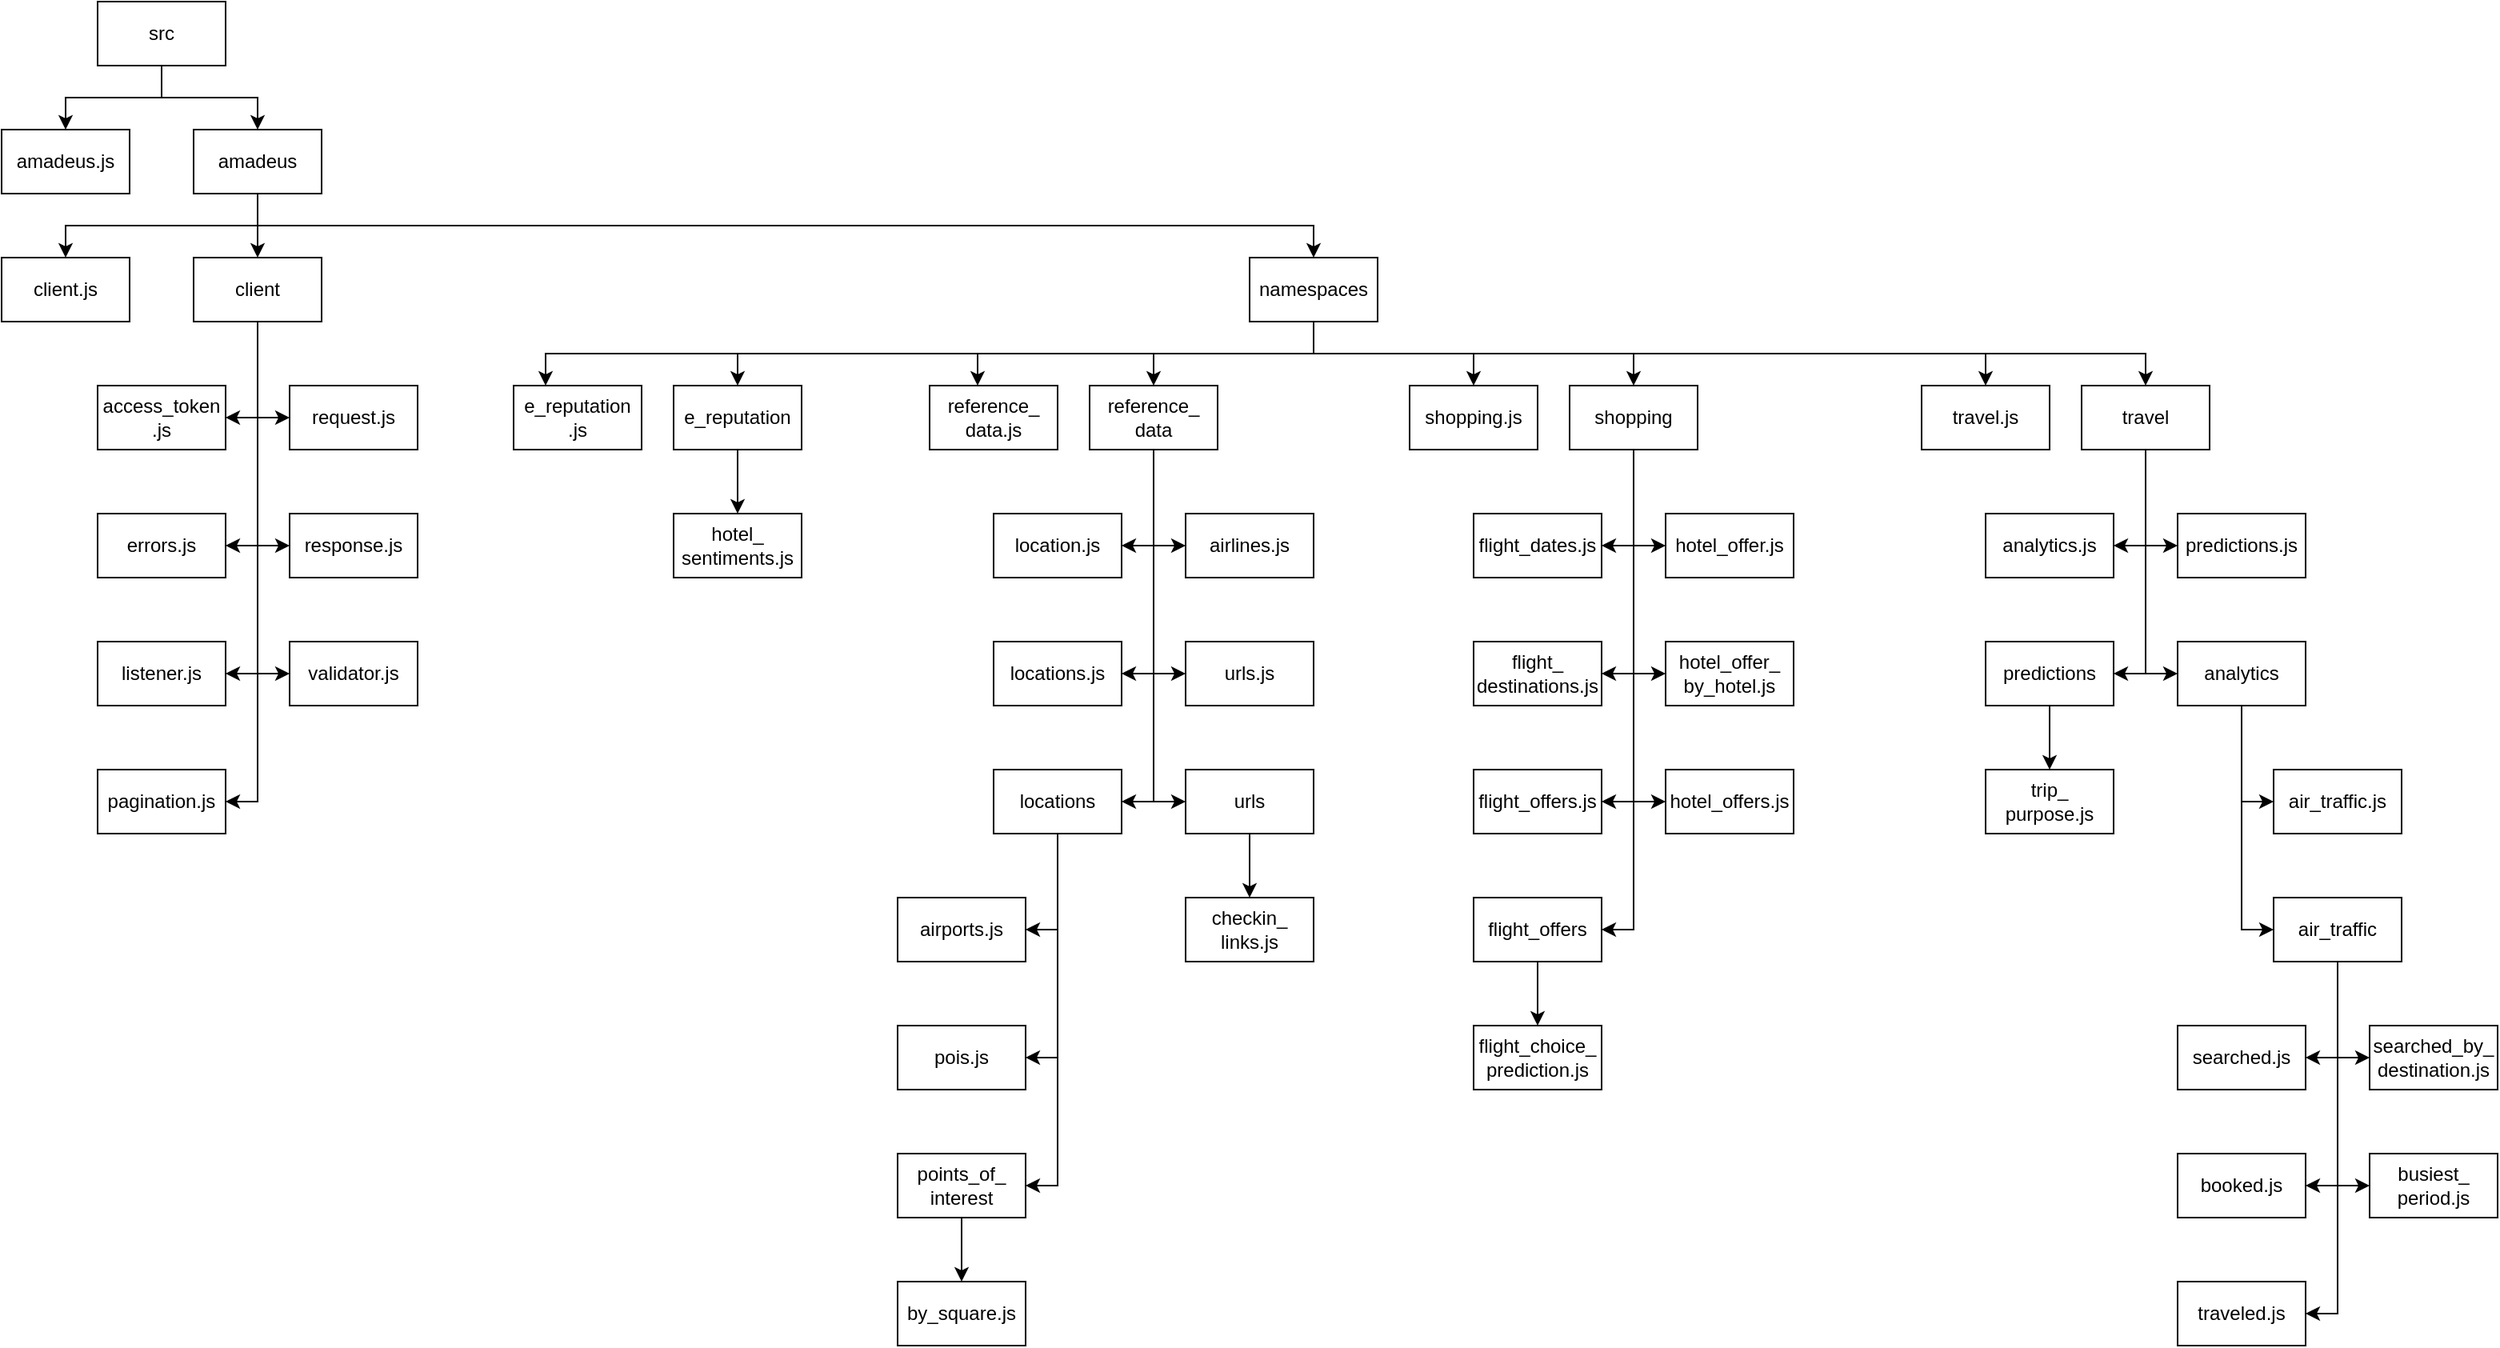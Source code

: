 <mxfile version="12.6.4" type="github">
  <diagram id="prtHgNgQTEPvFCAcTncT" name="src-decomposition">
    <mxGraphModel dx="988" dy="621" grid="1" gridSize="10" guides="1" tooltips="1" connect="1" arrows="1" fold="1" page="1" pageScale="1" pageWidth="1169" pageHeight="827" math="0" shadow="0">
      <root>
        <mxCell id="0"/>
        <mxCell id="1" parent="0"/>
        <mxCell id="J3iDojfl_nDklo9Nrg6n-16" style="edgeStyle=orthogonalEdgeStyle;rounded=0;orthogonalLoop=1;jettySize=auto;html=1;entryX=0.5;entryY=0;entryDx=0;entryDy=0;" edge="1" parent="1" source="J3iDojfl_nDklo9Nrg6n-1" target="J3iDojfl_nDklo9Nrg6n-2">
          <mxGeometry relative="1" as="geometry"/>
        </mxCell>
        <mxCell id="J3iDojfl_nDklo9Nrg6n-17" style="edgeStyle=orthogonalEdgeStyle;rounded=0;orthogonalLoop=1;jettySize=auto;html=1;entryX=0.5;entryY=0;entryDx=0;entryDy=0;" edge="1" parent="1" source="J3iDojfl_nDklo9Nrg6n-1" target="J3iDojfl_nDklo9Nrg6n-3">
          <mxGeometry relative="1" as="geometry"/>
        </mxCell>
        <mxCell id="J3iDojfl_nDklo9Nrg6n-1" value="src" style="rounded=0;whiteSpace=wrap;html=1;" vertex="1" parent="1">
          <mxGeometry x="100" y="40" width="80" height="40" as="geometry"/>
        </mxCell>
        <mxCell id="J3iDojfl_nDklo9Nrg6n-2" value="amadeus.js&lt;span style=&quot;color: rgba(0 , 0 , 0 , 0) ; font-family: monospace ; font-size: 0px ; white-space: nowrap&quot;&gt;%3CmxGraphModel%3E%3Croot%3E%3CmxCell%20id%3D%220%22%2F%3E%3CmxCell%20id%3D%221%22%20parent%3D%220%22%2F%3E%3CmxCell%20id%3D%222%22%20value%3D%22src%22%20style%3D%22rounded%3D0%3BwhiteSpace%3Dwrap%3Bhtml%3D1%3B%22%20vertex%3D%221%22%20parent%3D%221%22%3E%3CmxGeometry%20x%3D%22280%22%20y%3D%2240%22%20width%3D%2280%22%20height%3D%2240%22%20as%3D%22geometry%22%2F%3E%3C%2FmxCell%3E%3C%2Froot%3E%3C%2FmxGraphModel%3E&lt;/span&gt;" style="rounded=0;whiteSpace=wrap;html=1;" vertex="1" parent="1">
          <mxGeometry x="40" y="120" width="80" height="40" as="geometry"/>
        </mxCell>
        <mxCell id="J3iDojfl_nDklo9Nrg6n-18" style="edgeStyle=orthogonalEdgeStyle;rounded=0;orthogonalLoop=1;jettySize=auto;html=1;entryX=0.5;entryY=0;entryDx=0;entryDy=0;" edge="1" parent="1" source="J3iDojfl_nDklo9Nrg6n-3" target="J3iDojfl_nDklo9Nrg6n-4">
          <mxGeometry relative="1" as="geometry">
            <Array as="points">
              <mxPoint x="200" y="180"/>
              <mxPoint x="80" y="180"/>
            </Array>
          </mxGeometry>
        </mxCell>
        <mxCell id="J3iDojfl_nDklo9Nrg6n-19" style="edgeStyle=orthogonalEdgeStyle;rounded=0;orthogonalLoop=1;jettySize=auto;html=1;entryX=0.5;entryY=0;entryDx=0;entryDy=0;" edge="1" parent="1" source="J3iDojfl_nDklo9Nrg6n-3" target="J3iDojfl_nDklo9Nrg6n-5">
          <mxGeometry relative="1" as="geometry"/>
        </mxCell>
        <mxCell id="J3iDojfl_nDklo9Nrg6n-20" style="edgeStyle=orthogonalEdgeStyle;rounded=0;orthogonalLoop=1;jettySize=auto;html=1;entryX=0.5;entryY=0;entryDx=0;entryDy=0;" edge="1" parent="1" source="J3iDojfl_nDklo9Nrg6n-3" target="J3iDojfl_nDklo9Nrg6n-6">
          <mxGeometry relative="1" as="geometry">
            <Array as="points">
              <mxPoint x="200" y="180"/>
              <mxPoint x="860" y="180"/>
            </Array>
          </mxGeometry>
        </mxCell>
        <mxCell id="J3iDojfl_nDklo9Nrg6n-3" value="amadeus" style="rounded=0;whiteSpace=wrap;html=1;" vertex="1" parent="1">
          <mxGeometry x="160" y="120" width="80" height="40" as="geometry"/>
        </mxCell>
        <mxCell id="J3iDojfl_nDklo9Nrg6n-4" value="client.js" style="rounded=0;whiteSpace=wrap;html=1;" vertex="1" parent="1">
          <mxGeometry x="40" y="200" width="80" height="40" as="geometry"/>
        </mxCell>
        <mxCell id="J3iDojfl_nDklo9Nrg6n-23" style="edgeStyle=orthogonalEdgeStyle;rounded=0;orthogonalLoop=1;jettySize=auto;html=1;entryX=1;entryY=0.5;entryDx=0;entryDy=0;" edge="1" parent="1" source="J3iDojfl_nDklo9Nrg6n-5" target="J3iDojfl_nDklo9Nrg6n-7">
          <mxGeometry relative="1" as="geometry"/>
        </mxCell>
        <mxCell id="J3iDojfl_nDklo9Nrg6n-24" style="edgeStyle=orthogonalEdgeStyle;rounded=0;orthogonalLoop=1;jettySize=auto;html=1;entryX=1;entryY=0.5;entryDx=0;entryDy=0;" edge="1" parent="1" source="J3iDojfl_nDklo9Nrg6n-5" target="J3iDojfl_nDklo9Nrg6n-10">
          <mxGeometry relative="1" as="geometry"/>
        </mxCell>
        <mxCell id="J3iDojfl_nDklo9Nrg6n-25" style="edgeStyle=orthogonalEdgeStyle;rounded=0;orthogonalLoop=1;jettySize=auto;html=1;entryX=1;entryY=0.5;entryDx=0;entryDy=0;" edge="1" parent="1" source="J3iDojfl_nDklo9Nrg6n-5" target="J3iDojfl_nDklo9Nrg6n-11">
          <mxGeometry relative="1" as="geometry"/>
        </mxCell>
        <mxCell id="J3iDojfl_nDklo9Nrg6n-26" style="edgeStyle=orthogonalEdgeStyle;rounded=0;orthogonalLoop=1;jettySize=auto;html=1;entryX=1;entryY=0.5;entryDx=0;entryDy=0;" edge="1" parent="1" source="J3iDojfl_nDklo9Nrg6n-5" target="J3iDojfl_nDklo9Nrg6n-12">
          <mxGeometry relative="1" as="geometry"/>
        </mxCell>
        <mxCell id="J3iDojfl_nDklo9Nrg6n-27" style="edgeStyle=orthogonalEdgeStyle;rounded=0;orthogonalLoop=1;jettySize=auto;html=1;entryX=0;entryY=0.5;entryDx=0;entryDy=0;" edge="1" parent="1" source="J3iDojfl_nDklo9Nrg6n-5" target="J3iDojfl_nDklo9Nrg6n-13">
          <mxGeometry relative="1" as="geometry"/>
        </mxCell>
        <mxCell id="J3iDojfl_nDklo9Nrg6n-28" style="edgeStyle=orthogonalEdgeStyle;rounded=0;orthogonalLoop=1;jettySize=auto;html=1;entryX=0;entryY=0.5;entryDx=0;entryDy=0;" edge="1" parent="1" source="J3iDojfl_nDklo9Nrg6n-5" target="J3iDojfl_nDklo9Nrg6n-14">
          <mxGeometry relative="1" as="geometry"/>
        </mxCell>
        <mxCell id="J3iDojfl_nDklo9Nrg6n-29" style="edgeStyle=orthogonalEdgeStyle;rounded=0;orthogonalLoop=1;jettySize=auto;html=1;entryX=0;entryY=0.5;entryDx=0;entryDy=0;" edge="1" parent="1" source="J3iDojfl_nDklo9Nrg6n-5" target="J3iDojfl_nDklo9Nrg6n-15">
          <mxGeometry relative="1" as="geometry"/>
        </mxCell>
        <mxCell id="J3iDojfl_nDklo9Nrg6n-5" value="client" style="rounded=0;whiteSpace=wrap;html=1;" vertex="1" parent="1">
          <mxGeometry x="160" y="200" width="80" height="40" as="geometry"/>
        </mxCell>
        <mxCell id="J3iDojfl_nDklo9Nrg6n-81" style="edgeStyle=orthogonalEdgeStyle;rounded=0;orthogonalLoop=1;jettySize=auto;html=1;" edge="1" parent="1" source="J3iDojfl_nDklo9Nrg6n-6" target="J3iDojfl_nDklo9Nrg6n-30">
          <mxGeometry relative="1" as="geometry">
            <Array as="points">
              <mxPoint x="860" y="260"/>
              <mxPoint x="380" y="260"/>
            </Array>
          </mxGeometry>
        </mxCell>
        <mxCell id="J3iDojfl_nDklo9Nrg6n-82" style="edgeStyle=orthogonalEdgeStyle;rounded=0;orthogonalLoop=1;jettySize=auto;html=1;entryX=0.5;entryY=0;entryDx=0;entryDy=0;" edge="1" parent="1" source="J3iDojfl_nDklo9Nrg6n-6" target="J3iDojfl_nDklo9Nrg6n-31">
          <mxGeometry relative="1" as="geometry">
            <Array as="points">
              <mxPoint x="860" y="260"/>
              <mxPoint x="500" y="260"/>
            </Array>
          </mxGeometry>
        </mxCell>
        <mxCell id="J3iDojfl_nDklo9Nrg6n-83" style="edgeStyle=orthogonalEdgeStyle;rounded=0;orthogonalLoop=1;jettySize=auto;html=1;exitX=0.5;exitY=1;exitDx=0;exitDy=0;" edge="1" parent="1" source="J3iDojfl_nDklo9Nrg6n-6" target="J3iDojfl_nDklo9Nrg6n-32">
          <mxGeometry relative="1" as="geometry">
            <mxPoint x="910" y="240" as="sourcePoint"/>
            <Array as="points">
              <mxPoint x="860" y="260"/>
              <mxPoint x="650" y="260"/>
            </Array>
          </mxGeometry>
        </mxCell>
        <mxCell id="J3iDojfl_nDklo9Nrg6n-84" style="edgeStyle=orthogonalEdgeStyle;rounded=0;orthogonalLoop=1;jettySize=auto;html=1;entryX=0.5;entryY=0;entryDx=0;entryDy=0;exitX=0.5;exitY=1;exitDx=0;exitDy=0;" edge="1" parent="1" source="J3iDojfl_nDklo9Nrg6n-6" target="J3iDojfl_nDklo9Nrg6n-33">
          <mxGeometry relative="1" as="geometry">
            <mxPoint x="910" y="240" as="sourcePoint"/>
            <Array as="points">
              <mxPoint x="860" y="260"/>
              <mxPoint x="760" y="260"/>
            </Array>
          </mxGeometry>
        </mxCell>
        <mxCell id="J3iDojfl_nDklo9Nrg6n-85" style="edgeStyle=orthogonalEdgeStyle;rounded=0;orthogonalLoop=1;jettySize=auto;html=1;entryX=0.5;entryY=0;entryDx=0;entryDy=0;" edge="1" parent="1" source="J3iDojfl_nDklo9Nrg6n-6" target="J3iDojfl_nDklo9Nrg6n-34">
          <mxGeometry relative="1" as="geometry">
            <Array as="points">
              <mxPoint x="860" y="260"/>
              <mxPoint x="960" y="260"/>
            </Array>
          </mxGeometry>
        </mxCell>
        <mxCell id="J3iDojfl_nDklo9Nrg6n-86" style="edgeStyle=orthogonalEdgeStyle;rounded=0;orthogonalLoop=1;jettySize=auto;html=1;" edge="1" parent="1" source="J3iDojfl_nDklo9Nrg6n-6" target="J3iDojfl_nDklo9Nrg6n-35">
          <mxGeometry relative="1" as="geometry">
            <Array as="points">
              <mxPoint x="860" y="260"/>
              <mxPoint x="1060" y="260"/>
            </Array>
          </mxGeometry>
        </mxCell>
        <mxCell id="J3iDojfl_nDklo9Nrg6n-87" style="edgeStyle=orthogonalEdgeStyle;rounded=0;orthogonalLoop=1;jettySize=auto;html=1;" edge="1" parent="1" source="J3iDojfl_nDklo9Nrg6n-6" target="J3iDojfl_nDklo9Nrg6n-36">
          <mxGeometry relative="1" as="geometry">
            <Array as="points">
              <mxPoint x="860" y="260"/>
              <mxPoint x="1280" y="260"/>
            </Array>
          </mxGeometry>
        </mxCell>
        <mxCell id="J3iDojfl_nDklo9Nrg6n-88" style="edgeStyle=orthogonalEdgeStyle;rounded=0;orthogonalLoop=1;jettySize=auto;html=1;entryX=0.5;entryY=0;entryDx=0;entryDy=0;" edge="1" parent="1" source="J3iDojfl_nDklo9Nrg6n-6" target="J3iDojfl_nDklo9Nrg6n-37">
          <mxGeometry relative="1" as="geometry">
            <Array as="points">
              <mxPoint x="860" y="260"/>
              <mxPoint x="1380" y="260"/>
            </Array>
          </mxGeometry>
        </mxCell>
        <mxCell id="J3iDojfl_nDklo9Nrg6n-6" value="namespaces" style="rounded=0;whiteSpace=wrap;html=1;" vertex="1" parent="1">
          <mxGeometry x="820" y="200" width="80" height="40" as="geometry"/>
        </mxCell>
        <mxCell id="J3iDojfl_nDklo9Nrg6n-7" value="access_token&lt;br&gt;.js" style="rounded=0;whiteSpace=wrap;html=1;" vertex="1" parent="1">
          <mxGeometry x="100" y="280" width="80" height="40" as="geometry"/>
        </mxCell>
        <mxCell id="J3iDojfl_nDklo9Nrg6n-10" value="errors.js" style="rounded=0;whiteSpace=wrap;html=1;" vertex="1" parent="1">
          <mxGeometry x="100" y="360" width="80" height="40" as="geometry"/>
        </mxCell>
        <mxCell id="J3iDojfl_nDklo9Nrg6n-11" value="listener.js" style="rounded=0;whiteSpace=wrap;html=1;" vertex="1" parent="1">
          <mxGeometry x="100" y="440" width="80" height="40" as="geometry"/>
        </mxCell>
        <mxCell id="J3iDojfl_nDklo9Nrg6n-12" value="pagination.js" style="rounded=0;whiteSpace=wrap;html=1;" vertex="1" parent="1">
          <mxGeometry x="100" y="520" width="80" height="40" as="geometry"/>
        </mxCell>
        <mxCell id="J3iDojfl_nDklo9Nrg6n-13" value="request.js" style="rounded=0;whiteSpace=wrap;html=1;" vertex="1" parent="1">
          <mxGeometry x="220" y="280" width="80" height="40" as="geometry"/>
        </mxCell>
        <mxCell id="J3iDojfl_nDklo9Nrg6n-14" value="response.js" style="rounded=0;whiteSpace=wrap;html=1;" vertex="1" parent="1">
          <mxGeometry x="220" y="360" width="80" height="40" as="geometry"/>
        </mxCell>
        <mxCell id="J3iDojfl_nDklo9Nrg6n-15" value="validator.js" style="rounded=0;whiteSpace=wrap;html=1;" vertex="1" parent="1">
          <mxGeometry x="220" y="440" width="80" height="40" as="geometry"/>
        </mxCell>
        <mxCell id="J3iDojfl_nDklo9Nrg6n-30" value="e_reputation&lt;br&gt;.js" style="rounded=0;whiteSpace=wrap;html=1;" vertex="1" parent="1">
          <mxGeometry x="360" y="280" width="80" height="40" as="geometry"/>
        </mxCell>
        <mxCell id="J3iDojfl_nDklo9Nrg6n-50" style="edgeStyle=orthogonalEdgeStyle;rounded=0;orthogonalLoop=1;jettySize=auto;html=1;" edge="1" parent="1" source="J3iDojfl_nDklo9Nrg6n-31" target="J3iDojfl_nDklo9Nrg6n-41">
          <mxGeometry relative="1" as="geometry"/>
        </mxCell>
        <mxCell id="J3iDojfl_nDklo9Nrg6n-31" value="e_reputation" style="rounded=0;whiteSpace=wrap;html=1;" vertex="1" parent="1">
          <mxGeometry x="460" y="280" width="80" height="40" as="geometry"/>
        </mxCell>
        <mxCell id="J3iDojfl_nDklo9Nrg6n-32" value="reference_&lt;br&gt;data.js" style="rounded=0;whiteSpace=wrap;html=1;" vertex="1" parent="1">
          <mxGeometry x="620" y="280" width="80" height="40" as="geometry"/>
        </mxCell>
        <mxCell id="J3iDojfl_nDklo9Nrg6n-70" style="edgeStyle=orthogonalEdgeStyle;rounded=0;orthogonalLoop=1;jettySize=auto;html=1;entryX=1;entryY=0.5;entryDx=0;entryDy=0;" edge="1" parent="1" source="J3iDojfl_nDklo9Nrg6n-33" target="J3iDojfl_nDklo9Nrg6n-59">
          <mxGeometry relative="1" as="geometry"/>
        </mxCell>
        <mxCell id="J3iDojfl_nDklo9Nrg6n-71" style="edgeStyle=orthogonalEdgeStyle;rounded=0;orthogonalLoop=1;jettySize=auto;html=1;entryX=1;entryY=0.5;entryDx=0;entryDy=0;" edge="1" parent="1" source="J3iDojfl_nDklo9Nrg6n-33" target="J3iDojfl_nDklo9Nrg6n-60">
          <mxGeometry relative="1" as="geometry"/>
        </mxCell>
        <mxCell id="J3iDojfl_nDklo9Nrg6n-72" style="edgeStyle=orthogonalEdgeStyle;rounded=0;orthogonalLoop=1;jettySize=auto;html=1;entryX=1;entryY=0.5;entryDx=0;entryDy=0;" edge="1" parent="1" source="J3iDojfl_nDklo9Nrg6n-33" target="J3iDojfl_nDklo9Nrg6n-61">
          <mxGeometry relative="1" as="geometry"/>
        </mxCell>
        <mxCell id="J3iDojfl_nDklo9Nrg6n-73" style="edgeStyle=orthogonalEdgeStyle;rounded=0;orthogonalLoop=1;jettySize=auto;html=1;entryX=0;entryY=0.5;entryDx=0;entryDy=0;" edge="1" parent="1" source="J3iDojfl_nDklo9Nrg6n-33" target="J3iDojfl_nDklo9Nrg6n-62">
          <mxGeometry relative="1" as="geometry"/>
        </mxCell>
        <mxCell id="J3iDojfl_nDklo9Nrg6n-74" style="edgeStyle=orthogonalEdgeStyle;rounded=0;orthogonalLoop=1;jettySize=auto;html=1;entryX=0;entryY=0.5;entryDx=0;entryDy=0;" edge="1" parent="1" source="J3iDojfl_nDklo9Nrg6n-33" target="J3iDojfl_nDklo9Nrg6n-63">
          <mxGeometry relative="1" as="geometry"/>
        </mxCell>
        <mxCell id="J3iDojfl_nDklo9Nrg6n-75" style="edgeStyle=orthogonalEdgeStyle;rounded=0;orthogonalLoop=1;jettySize=auto;html=1;entryX=0;entryY=0.5;entryDx=0;entryDy=0;" edge="1" parent="1" source="J3iDojfl_nDklo9Nrg6n-33" target="J3iDojfl_nDklo9Nrg6n-64">
          <mxGeometry relative="1" as="geometry"/>
        </mxCell>
        <mxCell id="J3iDojfl_nDklo9Nrg6n-33" value="reference_&lt;br&gt;data" style="rounded=0;whiteSpace=wrap;html=1;" vertex="1" parent="1">
          <mxGeometry x="720" y="280" width="80" height="40" as="geometry"/>
        </mxCell>
        <mxCell id="J3iDojfl_nDklo9Nrg6n-34" value="shopping.js" style="rounded=0;whiteSpace=wrap;html=1;" vertex="1" parent="1">
          <mxGeometry x="920" y="280" width="80" height="40" as="geometry"/>
        </mxCell>
        <mxCell id="J3iDojfl_nDklo9Nrg6n-51" style="edgeStyle=orthogonalEdgeStyle;rounded=0;orthogonalLoop=1;jettySize=auto;html=1;entryX=1;entryY=0.5;entryDx=0;entryDy=0;" edge="1" parent="1" source="J3iDojfl_nDklo9Nrg6n-35" target="J3iDojfl_nDklo9Nrg6n-42">
          <mxGeometry relative="1" as="geometry"/>
        </mxCell>
        <mxCell id="J3iDojfl_nDklo9Nrg6n-52" style="edgeStyle=orthogonalEdgeStyle;rounded=0;orthogonalLoop=1;jettySize=auto;html=1;entryX=1;entryY=0.5;entryDx=0;entryDy=0;" edge="1" parent="1" source="J3iDojfl_nDklo9Nrg6n-35" target="J3iDojfl_nDklo9Nrg6n-43">
          <mxGeometry relative="1" as="geometry"/>
        </mxCell>
        <mxCell id="J3iDojfl_nDklo9Nrg6n-53" style="edgeStyle=orthogonalEdgeStyle;rounded=0;orthogonalLoop=1;jettySize=auto;html=1;entryX=1;entryY=0.5;entryDx=0;entryDy=0;" edge="1" parent="1" source="J3iDojfl_nDklo9Nrg6n-35" target="J3iDojfl_nDklo9Nrg6n-44">
          <mxGeometry relative="1" as="geometry"/>
        </mxCell>
        <mxCell id="J3iDojfl_nDklo9Nrg6n-54" style="edgeStyle=orthogonalEdgeStyle;rounded=0;orthogonalLoop=1;jettySize=auto;html=1;entryX=1;entryY=0.5;entryDx=0;entryDy=0;" edge="1" parent="1" source="J3iDojfl_nDklo9Nrg6n-35" target="J3iDojfl_nDklo9Nrg6n-48">
          <mxGeometry relative="1" as="geometry"/>
        </mxCell>
        <mxCell id="J3iDojfl_nDklo9Nrg6n-55" style="edgeStyle=orthogonalEdgeStyle;rounded=0;orthogonalLoop=1;jettySize=auto;html=1;entryX=0;entryY=0.5;entryDx=0;entryDy=0;" edge="1" parent="1" source="J3iDojfl_nDklo9Nrg6n-35" target="J3iDojfl_nDklo9Nrg6n-45">
          <mxGeometry relative="1" as="geometry"/>
        </mxCell>
        <mxCell id="J3iDojfl_nDklo9Nrg6n-56" style="edgeStyle=orthogonalEdgeStyle;rounded=0;orthogonalLoop=1;jettySize=auto;html=1;entryX=0;entryY=0.5;entryDx=0;entryDy=0;" edge="1" parent="1" source="J3iDojfl_nDklo9Nrg6n-35" target="J3iDojfl_nDklo9Nrg6n-46">
          <mxGeometry relative="1" as="geometry"/>
        </mxCell>
        <mxCell id="J3iDojfl_nDklo9Nrg6n-57" style="edgeStyle=orthogonalEdgeStyle;rounded=0;orthogonalLoop=1;jettySize=auto;html=1;entryX=0;entryY=0.5;entryDx=0;entryDy=0;" edge="1" parent="1" source="J3iDojfl_nDklo9Nrg6n-35" target="J3iDojfl_nDklo9Nrg6n-47">
          <mxGeometry relative="1" as="geometry"/>
        </mxCell>
        <mxCell id="J3iDojfl_nDklo9Nrg6n-35" value="shopping" style="rounded=0;whiteSpace=wrap;html=1;" vertex="1" parent="1">
          <mxGeometry x="1020" y="280" width="80" height="40" as="geometry"/>
        </mxCell>
        <mxCell id="J3iDojfl_nDklo9Nrg6n-36" value="travel.js" style="rounded=0;whiteSpace=wrap;html=1;" vertex="1" parent="1">
          <mxGeometry x="1240" y="280" width="80" height="40" as="geometry"/>
        </mxCell>
        <mxCell id="J3iDojfl_nDklo9Nrg6n-103" style="edgeStyle=orthogonalEdgeStyle;rounded=0;orthogonalLoop=1;jettySize=auto;html=1;entryX=1;entryY=0.5;entryDx=0;entryDy=0;" edge="1" parent="1" source="J3iDojfl_nDklo9Nrg6n-37" target="J3iDojfl_nDklo9Nrg6n-89">
          <mxGeometry relative="1" as="geometry"/>
        </mxCell>
        <mxCell id="J3iDojfl_nDklo9Nrg6n-104" style="edgeStyle=orthogonalEdgeStyle;rounded=0;orthogonalLoop=1;jettySize=auto;html=1;entryX=0;entryY=0.5;entryDx=0;entryDy=0;" edge="1" parent="1" source="J3iDojfl_nDklo9Nrg6n-37" target="J3iDojfl_nDklo9Nrg6n-90">
          <mxGeometry relative="1" as="geometry"/>
        </mxCell>
        <mxCell id="J3iDojfl_nDklo9Nrg6n-105" style="edgeStyle=orthogonalEdgeStyle;rounded=0;orthogonalLoop=1;jettySize=auto;html=1;entryX=0;entryY=0.5;entryDx=0;entryDy=0;" edge="1" parent="1" source="J3iDojfl_nDklo9Nrg6n-37" target="J3iDojfl_nDklo9Nrg6n-91">
          <mxGeometry relative="1" as="geometry"/>
        </mxCell>
        <mxCell id="J3iDojfl_nDklo9Nrg6n-106" style="edgeStyle=orthogonalEdgeStyle;rounded=0;orthogonalLoop=1;jettySize=auto;html=1;entryX=1;entryY=0.5;entryDx=0;entryDy=0;" edge="1" parent="1" source="J3iDojfl_nDklo9Nrg6n-37" target="J3iDojfl_nDklo9Nrg6n-92">
          <mxGeometry relative="1" as="geometry">
            <mxPoint x="1310" y="410" as="targetPoint"/>
          </mxGeometry>
        </mxCell>
        <mxCell id="J3iDojfl_nDklo9Nrg6n-37" value="travel" style="rounded=0;whiteSpace=wrap;html=1;" vertex="1" parent="1">
          <mxGeometry x="1340" y="280" width="80" height="40" as="geometry"/>
        </mxCell>
        <mxCell id="J3iDojfl_nDklo9Nrg6n-41" value="hotel_&lt;br&gt;sentiments.js" style="rounded=0;whiteSpace=wrap;html=1;" vertex="1" parent="1">
          <mxGeometry x="460" y="360" width="80" height="40" as="geometry"/>
        </mxCell>
        <mxCell id="J3iDojfl_nDklo9Nrg6n-42" value="flight_dates.js" style="rounded=0;whiteSpace=wrap;html=1;" vertex="1" parent="1">
          <mxGeometry x="960" y="360" width="80" height="40" as="geometry"/>
        </mxCell>
        <mxCell id="J3iDojfl_nDklo9Nrg6n-43" value="flight_&lt;br&gt;destinations.js" style="rounded=0;whiteSpace=wrap;html=1;" vertex="1" parent="1">
          <mxGeometry x="960" y="440" width="80" height="40" as="geometry"/>
        </mxCell>
        <mxCell id="J3iDojfl_nDklo9Nrg6n-44" value="flight_offers.js" style="rounded=0;whiteSpace=wrap;html=1;" vertex="1" parent="1">
          <mxGeometry x="960" y="520" width="80" height="40" as="geometry"/>
        </mxCell>
        <mxCell id="J3iDojfl_nDklo9Nrg6n-45" value="hotel_offer.js" style="rounded=0;whiteSpace=wrap;html=1;" vertex="1" parent="1">
          <mxGeometry x="1080" y="360" width="80" height="40" as="geometry"/>
        </mxCell>
        <mxCell id="J3iDojfl_nDklo9Nrg6n-46" value="hotel_offer_&lt;br&gt;by_hotel.js" style="rounded=0;whiteSpace=wrap;html=1;" vertex="1" parent="1">
          <mxGeometry x="1080" y="440" width="80" height="40" as="geometry"/>
        </mxCell>
        <mxCell id="J3iDojfl_nDklo9Nrg6n-47" value="hotel_offers.js" style="rounded=0;whiteSpace=wrap;html=1;" vertex="1" parent="1">
          <mxGeometry x="1080" y="520" width="80" height="40" as="geometry"/>
        </mxCell>
        <mxCell id="J3iDojfl_nDklo9Nrg6n-58" style="edgeStyle=orthogonalEdgeStyle;rounded=0;orthogonalLoop=1;jettySize=auto;html=1;entryX=0.5;entryY=0;entryDx=0;entryDy=0;" edge="1" parent="1" source="J3iDojfl_nDklo9Nrg6n-48" target="J3iDojfl_nDklo9Nrg6n-49">
          <mxGeometry relative="1" as="geometry"/>
        </mxCell>
        <mxCell id="J3iDojfl_nDklo9Nrg6n-48" value="flight_offers" style="rounded=0;whiteSpace=wrap;html=1;" vertex="1" parent="1">
          <mxGeometry x="960" y="600" width="80" height="40" as="geometry"/>
        </mxCell>
        <mxCell id="J3iDojfl_nDklo9Nrg6n-49" value="flight_choice_&lt;br&gt;prediction.js" style="rounded=0;whiteSpace=wrap;html=1;" vertex="1" parent="1">
          <mxGeometry x="960" y="680" width="80" height="40" as="geometry"/>
        </mxCell>
        <mxCell id="J3iDojfl_nDklo9Nrg6n-59" value="location.js" style="rounded=0;whiteSpace=wrap;html=1;" vertex="1" parent="1">
          <mxGeometry x="660" y="360" width="80" height="40" as="geometry"/>
        </mxCell>
        <mxCell id="J3iDojfl_nDklo9Nrg6n-60" value="locations.js" style="rounded=0;whiteSpace=wrap;html=1;" vertex="1" parent="1">
          <mxGeometry x="660" y="440" width="80" height="40" as="geometry"/>
        </mxCell>
        <mxCell id="J3iDojfl_nDklo9Nrg6n-77" style="edgeStyle=orthogonalEdgeStyle;rounded=0;orthogonalLoop=1;jettySize=auto;html=1;entryX=1;entryY=0.5;entryDx=0;entryDy=0;" edge="1" parent="1" source="J3iDojfl_nDklo9Nrg6n-61" target="J3iDojfl_nDklo9Nrg6n-66">
          <mxGeometry relative="1" as="geometry"/>
        </mxCell>
        <mxCell id="J3iDojfl_nDklo9Nrg6n-78" style="edgeStyle=orthogonalEdgeStyle;rounded=0;orthogonalLoop=1;jettySize=auto;html=1;entryX=1;entryY=0.5;entryDx=0;entryDy=0;" edge="1" parent="1" source="J3iDojfl_nDklo9Nrg6n-61" target="J3iDojfl_nDklo9Nrg6n-67">
          <mxGeometry relative="1" as="geometry"/>
        </mxCell>
        <mxCell id="J3iDojfl_nDklo9Nrg6n-79" style="edgeStyle=orthogonalEdgeStyle;rounded=0;orthogonalLoop=1;jettySize=auto;html=1;entryX=1;entryY=0.5;entryDx=0;entryDy=0;" edge="1" parent="1" source="J3iDojfl_nDklo9Nrg6n-61" target="J3iDojfl_nDklo9Nrg6n-68">
          <mxGeometry relative="1" as="geometry"/>
        </mxCell>
        <mxCell id="J3iDojfl_nDklo9Nrg6n-61" value="locations" style="rounded=0;whiteSpace=wrap;html=1;" vertex="1" parent="1">
          <mxGeometry x="660" y="520" width="80" height="40" as="geometry"/>
        </mxCell>
        <mxCell id="J3iDojfl_nDklo9Nrg6n-62" value="airlines.js&lt;span style=&quot;color: rgba(0 , 0 , 0 , 0) ; font-family: monospace ; font-size: 0px ; white-space: nowrap&quot;&gt;%3CmxGraphModel%3E%3Croot%3E%3CmxCell%20id%3D%220%22%2F%3E%3CmxCell%20id%3D%221%22%20parent%3D%220%22%2F%3E%3CmxCell%20id%3D%222%22%20value%3D%22hotel_%26lt%3Bbr%26gt%3Bsentiments.js%22%20style%3D%22rounded%3D0%3BwhiteSpace%3Dwrap%3Bhtml%3D1%3B%22%20vertex%3D%221%22%20parent%3D%221%22%3E%3CmxGeometry%20x%3D%22440%22%20y%3D%22360%22%20width%3D%2280%22%20height%3D%2240%22%20as%3D%22geometry%22%2F%3E%3C%2FmxCell%3E%3C%2Froot%3E%3C%2FmxGraphModel%3E&lt;/span&gt;" style="rounded=0;whiteSpace=wrap;html=1;" vertex="1" parent="1">
          <mxGeometry x="780" y="360" width="80" height="40" as="geometry"/>
        </mxCell>
        <mxCell id="J3iDojfl_nDklo9Nrg6n-63" value="urls.js" style="rounded=0;whiteSpace=wrap;html=1;" vertex="1" parent="1">
          <mxGeometry x="780" y="440" width="80" height="40" as="geometry"/>
        </mxCell>
        <mxCell id="J3iDojfl_nDklo9Nrg6n-76" style="edgeStyle=orthogonalEdgeStyle;rounded=0;orthogonalLoop=1;jettySize=auto;html=1;" edge="1" parent="1" source="J3iDojfl_nDklo9Nrg6n-64" target="J3iDojfl_nDklo9Nrg6n-65">
          <mxGeometry relative="1" as="geometry"/>
        </mxCell>
        <mxCell id="J3iDojfl_nDklo9Nrg6n-64" value="urls" style="rounded=0;whiteSpace=wrap;html=1;" vertex="1" parent="1">
          <mxGeometry x="780" y="520" width="80" height="40" as="geometry"/>
        </mxCell>
        <mxCell id="J3iDojfl_nDklo9Nrg6n-65" value="checkin_&lt;br&gt;links.js" style="rounded=0;whiteSpace=wrap;html=1;" vertex="1" parent="1">
          <mxGeometry x="780" y="600" width="80" height="40" as="geometry"/>
        </mxCell>
        <mxCell id="J3iDojfl_nDklo9Nrg6n-66" value="airports.js" style="rounded=0;whiteSpace=wrap;html=1;" vertex="1" parent="1">
          <mxGeometry x="600" y="600" width="80" height="40" as="geometry"/>
        </mxCell>
        <mxCell id="J3iDojfl_nDklo9Nrg6n-67" value="pois.js" style="rounded=0;whiteSpace=wrap;html=1;" vertex="1" parent="1">
          <mxGeometry x="600" y="680" width="80" height="40" as="geometry"/>
        </mxCell>
        <mxCell id="J3iDojfl_nDklo9Nrg6n-80" style="edgeStyle=orthogonalEdgeStyle;rounded=0;orthogonalLoop=1;jettySize=auto;html=1;entryX=0.5;entryY=0;entryDx=0;entryDy=0;" edge="1" parent="1" source="J3iDojfl_nDklo9Nrg6n-68" target="J3iDojfl_nDklo9Nrg6n-69">
          <mxGeometry relative="1" as="geometry"/>
        </mxCell>
        <mxCell id="J3iDojfl_nDklo9Nrg6n-68" value="points_of_&lt;br&gt;interest" style="rounded=0;whiteSpace=wrap;html=1;" vertex="1" parent="1">
          <mxGeometry x="600" y="760" width="80" height="40" as="geometry"/>
        </mxCell>
        <mxCell id="J3iDojfl_nDklo9Nrg6n-69" value="by_square.js" style="rounded=0;whiteSpace=wrap;html=1;" vertex="1" parent="1">
          <mxGeometry x="600" y="840" width="80" height="40" as="geometry"/>
        </mxCell>
        <mxCell id="J3iDojfl_nDklo9Nrg6n-89" value="analytics.js" style="rounded=0;whiteSpace=wrap;html=1;" vertex="1" parent="1">
          <mxGeometry x="1280" y="360" width="80" height="40" as="geometry"/>
        </mxCell>
        <mxCell id="J3iDojfl_nDklo9Nrg6n-90" value="predictions.js" style="rounded=0;whiteSpace=wrap;html=1;" vertex="1" parent="1">
          <mxGeometry x="1400" y="360" width="80" height="40" as="geometry"/>
        </mxCell>
        <mxCell id="J3iDojfl_nDklo9Nrg6n-108" style="edgeStyle=orthogonalEdgeStyle;rounded=0;orthogonalLoop=1;jettySize=auto;html=1;entryX=0;entryY=0.5;entryDx=0;entryDy=0;" edge="1" parent="1" source="J3iDojfl_nDklo9Nrg6n-91" target="J3iDojfl_nDklo9Nrg6n-93">
          <mxGeometry relative="1" as="geometry"/>
        </mxCell>
        <mxCell id="J3iDojfl_nDklo9Nrg6n-109" style="edgeStyle=orthogonalEdgeStyle;rounded=0;orthogonalLoop=1;jettySize=auto;html=1;entryX=0;entryY=0.5;entryDx=0;entryDy=0;" edge="1" parent="1" source="J3iDojfl_nDklo9Nrg6n-91" target="J3iDojfl_nDklo9Nrg6n-94">
          <mxGeometry relative="1" as="geometry"/>
        </mxCell>
        <mxCell id="J3iDojfl_nDklo9Nrg6n-91" value="analytics" style="rounded=0;whiteSpace=wrap;html=1;" vertex="1" parent="1">
          <mxGeometry x="1400" y="440" width="80" height="40" as="geometry"/>
        </mxCell>
        <mxCell id="J3iDojfl_nDklo9Nrg6n-107" style="edgeStyle=orthogonalEdgeStyle;rounded=0;orthogonalLoop=1;jettySize=auto;html=1;entryX=0.5;entryY=0;entryDx=0;entryDy=0;" edge="1" parent="1" source="J3iDojfl_nDklo9Nrg6n-92" target="J3iDojfl_nDklo9Nrg6n-102">
          <mxGeometry relative="1" as="geometry"/>
        </mxCell>
        <mxCell id="J3iDojfl_nDklo9Nrg6n-92" value="predictions" style="rounded=0;whiteSpace=wrap;html=1;" vertex="1" parent="1">
          <mxGeometry x="1280" y="440" width="80" height="40" as="geometry"/>
        </mxCell>
        <mxCell id="J3iDojfl_nDklo9Nrg6n-93" value="air_traffic.js" style="rounded=0;whiteSpace=wrap;html=1;" vertex="1" parent="1">
          <mxGeometry x="1460" y="520" width="80" height="40" as="geometry"/>
        </mxCell>
        <mxCell id="J3iDojfl_nDklo9Nrg6n-112" style="edgeStyle=orthogonalEdgeStyle;rounded=0;orthogonalLoop=1;jettySize=auto;html=1;entryX=1;entryY=0.5;entryDx=0;entryDy=0;" edge="1" parent="1" source="J3iDojfl_nDklo9Nrg6n-94" target="J3iDojfl_nDklo9Nrg6n-100">
          <mxGeometry relative="1" as="geometry"/>
        </mxCell>
        <mxCell id="J3iDojfl_nDklo9Nrg6n-113" style="edgeStyle=orthogonalEdgeStyle;rounded=0;orthogonalLoop=1;jettySize=auto;html=1;entryX=0;entryY=0.5;entryDx=0;entryDy=0;" edge="1" parent="1" source="J3iDojfl_nDklo9Nrg6n-94" target="J3iDojfl_nDklo9Nrg6n-99">
          <mxGeometry relative="1" as="geometry"/>
        </mxCell>
        <mxCell id="J3iDojfl_nDklo9Nrg6n-114" style="edgeStyle=orthogonalEdgeStyle;rounded=0;orthogonalLoop=1;jettySize=auto;html=1;entryX=1;entryY=0.5;entryDx=0;entryDy=0;" edge="1" parent="1" source="J3iDojfl_nDklo9Nrg6n-94" target="J3iDojfl_nDklo9Nrg6n-95">
          <mxGeometry relative="1" as="geometry"/>
        </mxCell>
        <mxCell id="J3iDojfl_nDklo9Nrg6n-115" style="edgeStyle=orthogonalEdgeStyle;rounded=0;orthogonalLoop=1;jettySize=auto;html=1;entryX=1;entryY=0.5;entryDx=0;entryDy=0;" edge="1" parent="1" source="J3iDojfl_nDklo9Nrg6n-94" target="J3iDojfl_nDklo9Nrg6n-101">
          <mxGeometry relative="1" as="geometry"/>
        </mxCell>
        <mxCell id="J3iDojfl_nDklo9Nrg6n-116" style="edgeStyle=orthogonalEdgeStyle;rounded=0;orthogonalLoop=1;jettySize=auto;html=1;entryX=0;entryY=0.5;entryDx=0;entryDy=0;" edge="1" parent="1" source="J3iDojfl_nDklo9Nrg6n-94" target="J3iDojfl_nDklo9Nrg6n-96">
          <mxGeometry relative="1" as="geometry"/>
        </mxCell>
        <mxCell id="J3iDojfl_nDklo9Nrg6n-94" value="air_traffic" style="rounded=0;whiteSpace=wrap;html=1;" vertex="1" parent="1">
          <mxGeometry x="1460" y="600" width="80" height="40" as="geometry"/>
        </mxCell>
        <mxCell id="J3iDojfl_nDklo9Nrg6n-95" value="booked.js" style="rounded=0;whiteSpace=wrap;html=1;" vertex="1" parent="1">
          <mxGeometry x="1400" y="760" width="80" height="40" as="geometry"/>
        </mxCell>
        <mxCell id="J3iDojfl_nDklo9Nrg6n-96" value="busiest_&lt;br&gt;period.js" style="rounded=0;whiteSpace=wrap;html=1;" vertex="1" parent="1">
          <mxGeometry x="1520" y="760" width="80" height="40" as="geometry"/>
        </mxCell>
        <mxCell id="J3iDojfl_nDklo9Nrg6n-99" value="searched_by_&lt;br&gt;destination.js" style="rounded=0;whiteSpace=wrap;html=1;" vertex="1" parent="1">
          <mxGeometry x="1520" y="680" width="80" height="40" as="geometry"/>
        </mxCell>
        <mxCell id="J3iDojfl_nDklo9Nrg6n-100" value="searched.js" style="rounded=0;whiteSpace=wrap;html=1;" vertex="1" parent="1">
          <mxGeometry x="1400" y="680" width="80" height="40" as="geometry"/>
        </mxCell>
        <mxCell id="J3iDojfl_nDklo9Nrg6n-101" value="traveled.js" style="rounded=0;whiteSpace=wrap;html=1;" vertex="1" parent="1">
          <mxGeometry x="1400" y="840" width="80" height="40" as="geometry"/>
        </mxCell>
        <mxCell id="J3iDojfl_nDklo9Nrg6n-102" value="trip_&lt;br&gt;purpose.js" style="rounded=0;whiteSpace=wrap;html=1;" vertex="1" parent="1">
          <mxGeometry x="1280" y="520" width="80" height="40" as="geometry"/>
        </mxCell>
      </root>
    </mxGraphModel>
  </diagram>
</mxfile>
